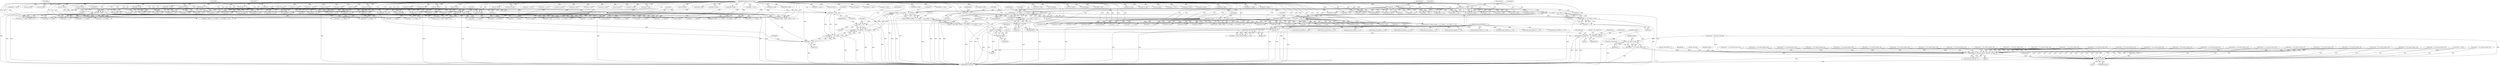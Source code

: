 digraph "0_radare2_f41e941341e44aa86edd4483c4487ec09a074257@API" {
"1001764" [label="(Call,snprintf (str, sizeof (str), \" v%i, string+%i\", vA, vB))"];
"1001720" [label="(Call,vA = (int) buf[1])"];
"1001722" [label="(Call,(int) buf[1])"];
"1000129" [label="(MethodParameterIn,const ut8 *buf)"];
"1001754" [label="(Call,R_ASM_GET_OFFSET (a, 's', vB))"];
"1000127" [label="(MethodParameterIn,RAsm *a)"];
"1001727" [label="(Call,vB = (int) (buf[5] | (buf[4] << 8) | (buf[3] << 16) | (buf[2] << 24)))"];
"1001729" [label="(Call,(int) (buf[5] | (buf[4] << 8) | (buf[3] << 16) | (buf[2] << 24)))"];
"1001731" [label="(Call,buf[5] | (buf[4] << 8) | (buf[3] << 16) | (buf[2] << 24))"];
"1000200" [label="(Call,buf[5] << 8)"];
"1000305" [label="(Call,buf[5] << 8)"];
"1001735" [label="(Call,(buf[4] << 8) | (buf[3] << 16) | (buf[2] << 24))"];
"1001736" [label="(Call,buf[4] << 8)"];
"1000300" [label="(Call,buf[4] | (buf[5] << 8) | (buf[6] << 16) | (buf[7] << 24))"];
"1000304" [label="(Call,(buf[5] << 8) | (buf[6] << 16) | (buf[7] << 24))"];
"1000310" [label="(Call,(buf[6] << 16) | (buf[7] << 24))"];
"1000311" [label="(Call,buf[6] << 16)"];
"1000316" [label="(Call,buf[7] << 24)"];
"1000195" [label="(Call,buf[4] | (buf[5] << 8) | (buf[6] << 16) | (buf[7] << 24))"];
"1000199" [label="(Call,(buf[5] << 8) | (buf[6] << 16) | (buf[7] << 24))"];
"1000205" [label="(Call,(buf[6] << 16) | (buf[7] << 24))"];
"1000206" [label="(Call,buf[6] << 16)"];
"1000211" [label="(Call,buf[7] << 24)"];
"1001741" [label="(Call,(buf[3] << 16) | (buf[2] << 24))"];
"1001742" [label="(Call,buf[3] << 16)"];
"1000187" [label="(Call,buf[3] << 8)"];
"1000250" [label="(Call,buf[3] << 8)"];
"1000292" [label="(Call,buf[3] << 8)"];
"1001747" [label="(Call,buf[2] << 24)"];
"1000183" [label="(Call,buf[2] | (buf[3] << 8))"];
"1000246" [label="(Call,buf[2] | (buf[3] << 8))"];
"1000288" [label="(Call,buf[2] | (buf[3] << 8))"];
"1001775" [label="(Call,r_str_concat (strasm, str))"];
"1001773" [label="(Call,strasm = r_str_concat (strasm, str))"];
"1002136" [label="(Call,strncpy (op->buf_asm, strasm, sizeof (op->buf_asm) - 1))"];
"1002198" [label="(Call,free (strasm))"];
"1001909" [label="(Call,buf[3] << 8)"];
"1001748" [label="(Call,buf[2])"];
"1000769" [label="(Call,strasm = r_str_concat (strasm, str))"];
"1000666" [label="(Call,buf[0] == 0x19)"];
"1000498" [label="(Call,(int) buf[1])"];
"1000195" [label="(Call,buf[4] | (buf[5] << 8) | (buf[6] << 16) | (buf[7] << 24))"];
"1000778" [label="(Call,(int) buf[1])"];
"1000600" [label="(Call,buf[4] << 16)"];
"1000204" [label="(Literal,8)"];
"1001737" [label="(Call,buf[4])"];
"1002198" [label="(Call,free (strasm))"];
"1002135" [label="(Block,)"];
"1002127" [label="(Call,strasm = NULL)"];
"1001306" [label="(Call,buf[4] & 0x0f)"];
"1001258" [label="(Call,buf[3] << 8)"];
"1000897" [label="(Call,strasm = r_str_concat (strasm, str))"];
"1000438" [label="(Call,buf[3] << 8)"];
"1000430" [label="(Call,(int) buf[1])"];
"1001103" [label="(Call,buf[4] & 0x0f)"];
"1001188" [label="(Call,strasm = r_str_concat (strasm, str))"];
"1001777" [label="(Identifier,str)"];
"1000159" [label="(Call,op->buf_asm[0] = 0)"];
"1001198" [label="(Call,(int) buf[1])"];
"1000883" [label="(Call,strasm = r_str_concat (strasm, str))"];
"1000866" [label="(Call,(buf[3] << 8) | buf[2])"];
"1002062" [label="(Call,R_ASM_GET_NAME (a, 'c', vB))"];
"1000489" [label="(Call,strasm = r_str_concat (strasm, str))"];
"1000716" [label="(Call,(llint)buf[3])"];
"1000251" [label="(Call,buf[3])"];
"1001217" [label="(Call,buf[5] << 8)"];
"1000196" [label="(Call,buf[4])"];
"1001158" [label="(Call,buf[5] & 0x0f)"];
"1000724" [label="(Call,(llint)buf[4])"];
"1001109" [label="(Call,buf[4] & 0xf0)"];
"1001789" [label="(Call,(buf[3] << 8) | buf[2])"];
"1000215" [label="(Literal,24)"];
"1000131" [label="(Block,)"];
"1001651" [label="(Call,buf[0] == 0x23)"];
"1001536" [label="(Call,R_ASM_GET_OFFSET (a, 'o', vC))"];
"1001062" [label="(Call,buf[1] & 0x0f)"];
"1000558" [label="(Call,buf[3] << 8)"];
"1000785" [label="(Call,(int) buf[2])"];
"1000212" [label="(Call,buf[7])"];
"1000188" [label="(Call,buf[3])"];
"1002199" [label="(Identifier,strasm)"];
"1000966" [label="(Call,buf[4] << 16)"];
"1001342" [label="(Call,buf[5] & 0x0f)"];
"1001389" [label="(Call,(buf[3] << 8) | buf[2])"];
"1001636" [label="(Call,buf[3] << 8)"];
"1000181" [label="(Call,array_size = buf[2] | (buf[3] << 8))"];
"1002150" [label="(Identifier,op)"];
"1000311" [label="(Call,buf[6] << 16)"];
"1001782" [label="(Call,(int) buf[1])"];
"1001688" [label="(Call,R_ASM_GET_NAME (a, 'f', vC))"];
"1001743" [label="(Call,buf[3])"];
"1000421" [label="(Call,strasm = r_str_concat (strasm, str))"];
"1001619" [label="(Call,buf[1] & 0x0f)"];
"1001440" [label="(Call,buf[0] == 0x22)"];
"1000320" [label="(Literal,24)"];
"1000700" [label="(Call,(int) buf[1])"];
"1000246" [label="(Call,buf[2] | (buf[3] << 8))"];
"1000955" [label="(Call,buf[2] | (buf[3] << 8) | (buf[4] << 16) | (buf[5] << 24))"];
"1001003" [label="(Call,buf[3] << 8 | buf[2])"];
"1001004" [label="(Call,buf[3] << 8)"];
"1002018" [label="(Call,buf[4] & 0xf0)"];
"1000316" [label="(Call,buf[7] << 24)"];
"1001476" [label="(Call,R_ASM_GET_NAME (a, 'f', vB))"];
"1002201" [label="(Identifier,size)"];
"1000463" [label="(Call,buf[3] << 8)"];
"1000594" [label="(Call,buf[3] << 8)"];
"1000309" [label="(Literal,8)"];
"1001720" [label="(Call,vA = (int) buf[1])"];
"1001573" [label="(Call,(int) buf[1])"];
"1001509" [label="(Call,buf[1] & 0x0f)"];
"1000207" [label="(Call,buf[6])"];
"1000247" [label="(Call,buf[2])"];
"1001051" [label="(Call,strasm = r_str_concat (strasm, str))"];
"1001030" [label="(Call,buf[2] | (buf[3] << 8) | (buf[4] << 16) | (buf[5] << 24))"];
"1001740" [label="(Literal,8)"];
"1000289" [label="(Call,buf[2])"];
"1001764" [label="(Call,snprintf (str, sizeof (str), \" v%i, string+%i\", vA, vB))"];
"1000193" [label="(Call,first_key = buf[4] | (buf[5] << 8) | (buf[6] << 16) | (buf[7] << 24))"];
"1001318" [label="(Call,buf[5] & 0x0f)"];
"1000917" [label="(Call,strasm = r_str_concat (strasm, str))"];
"1000909" [label="(Call,buf[3] << 8)"];
"1001763" [label="(Block,)"];
"1001746" [label="(Literal,16)"];
"1001754" [label="(Call,R_ASM_GET_OFFSET (a, 's', vB))"];
"1001969" [label="(Call,buf[5] & 0x0f)"];
"1001756" [label="(Literal,'s')"];
"1000509" [label="(Call,strasm = r_str_concat (strasm, str))"];
"1001635" [label="(Call,(buf[3] << 8) | buf[2])"];
"1002088" [label="(Call,R_ASM_GET_NAME (a, 'm', vB))"];
"1000313" [label="(Identifier,buf)"];
"1002137" [label="(Call,op->buf_asm)"];
"1001348" [label="(Call,buf[5] & 0xf0)"];
"1000944" [label="(Call,strasm = r_str_concat (strasm, str))"];
"1000732" [label="(Call,(llint)buf[5])"];
"1000850" [label="(Call,buf[1] & 0x0f)"];
"1001735" [label="(Call,(buf[4] << 8) | (buf[3] << 16) | (buf[2] << 24))"];
"1001800" [label="(Call,(buf[5] << 8) | buf[4])"];
"1001659" [label="(Call,R_ASM_GET_NAME (a, 'c', vC))"];
"1000636" [label="(Call,strasm = r_str_concat (strasm, str))"];
"1001747" [label="(Call,buf[2] << 24)"];
"1001382" [label="(Call,(int) buf[1])"];
"1001070" [label="(Call,buf[3] << 8)"];
"1001205" [label="(Call,(buf[3] << 8) | buf[2])"];
"1001749" [label="(Identifier,buf)"];
"1000814" [label="(Call,(int) buf[1])"];
"1000805" [label="(Call,strasm = r_str_concat (strasm, str))"];
"1002024" [label="(Call,buf[5] & 0x0f)"];
"1001790" [label="(Call,buf[3] << 8)"];
"1000375" [label="(Call,strasm = strdup (op->buf_asm))"];
"1000474" [label="(Call,buf[5] << 8)"];
"1001926" [label="(Call,buf[4] & 0x0f)"];
"1000304" [label="(Call,(buf[5] << 8) | (buf[6] << 16) | (buf[7] << 24))"];
"1000936" [label="(Call,buf[3] << 8)"];
"1000286" [label="(Call,elem_width = buf[2] | (buf[3] << 8))"];
"1001818" [label="(Call,R_ASM_GET_NAME (a, 'c', vB))"];
"1001722" [label="(Call,(int) buf[1])"];
"1001275" [label="(Call,buf[4] & 0x0f)"];
"1000548" [label="(Call,(int) buf[1])"];
"1000985" [label="(Call,buf[1] & 0x0f)"];
"1000655" [label="(Call,buf[2] << 16)"];
"1002054" [label="(Call,buf[0] == 0x24)"];
"1001646" [label="(Call,buf[0] == 0x20)"];
"1000526" [label="(Call,buf[1] & 0xf0)"];
"1001164" [label="(Call,buf[5] & 0xf0)"];
"1000312" [label="(Call,buf[6])"];
"1000315" [label="(Literal,16)"];
"1001766" [label="(Call,sizeof (str))"];
"1000408" [label="(Call,buf[1] & 0xf0)"];
"1000858" [label="(Call,buf[1] & 0xf0)"];
"1000250" [label="(Call,buf[3] << 8)"];
"1001021" [label="(Call,(int) buf[1])"];
"1001249" [label="(Call,buf[1] & 0xf0)"];
"1001741" [label="(Call,(buf[3] << 16) | (buf[2] << 24))"];
"1001774" [label="(Identifier,strasm)"];
"1001152" [label="(Call,buf[4] & 0xf0)"];
"1001091" [label="(Call,buf[4] & 0x0f)"];
"1000828" [label="(Call,(int) buf[3])"];
"1000191" [label="(Literal,8)"];
"1001768" [label="(Literal,\" v%i, string+%i\")"];
"1001525" [label="(Call,(buf[3]<<8) | buf[2])"];
"1001257" [label="(Call,(buf[3] << 8) | buf[2])"];
"1000926" [label="(Call,(int) buf[1])"];
"1001944" [label="(Call,buf[4] & 0xf0)"];
"1002036" [label="(Call,buf[1] & 0x0f)"];
"1001724" [label="(Call,buf[1])"];
"1001373" [label="(Call,strasm = r_str_concat (strasm, str))"];
"1000206" [label="(Call,buf[6] << 16)"];
"1001721" [label="(Identifier,vA)"];
"1000908" [label="(Call,buf[3] << 8 | buf[2])"];
"1001312" [label="(Call,buf[4] & 0xf0)"];
"1000318" [label="(Identifier,buf)"];
"1000792" [label="(Call,(int) buf[3])"];
"1000611" [label="(Call,buf[0] == 0x17)"];
"1000187" [label="(Call,buf[3] << 8)"];
"1000971" [label="(Call,buf[5] << 24)"];
"1000557" [label="(Call,(buf[3] << 8) | buf[2])"];
"1001999" [label="(Call,buf[5] & 0xf0)"];
"1001293" [label="(Call,buf[4] & 0xf0)"];
"1001981" [label="(Call,buf[4] & 0x0f)"];
"1001776" [label="(Identifier,strasm)"];
"1000473" [label="(Call,(buf[5] << 8) | buf[4])"];
"1000305" [label="(Call,buf[5] << 8)"];
"1000740" [label="(Call,(llint)buf[6])"];
"1001713" [label="(Call,strasm = r_str_concat (strasm, str))"];
"1001041" [label="(Call,buf[4] << 16)"];
"1000292" [label="(Call,buf[3] << 8)"];
"1001069" [label="(Call,(buf[3] << 8) | buf[2])"];
"1001399" [label="(Call,buf[0] == 0x1a)"];
"1001855" [label="(Call,R_ASM_GET_NAME (a, 'm', vB))"];
"1000582" [label="(Call,(int) buf[1])"];
"1000935" [label="(Call,buf[3] << 8 | buf[2])"];
"1000645" [label="(Call,(int) buf[1])"];
"1000976" [label="(Call,strasm = r_str_concat (strasm, str))"];
"1000129" [label="(MethodParameterIn,const ut8 *buf)"];
"1001435" [label="(Call,buf[0] == 0x1f)"];
"1000539" [label="(Call,strasm = r_str_concat (strasm, str))"];
"1000691" [label="(Call,strasm = r_str_concat (strasm, str))"];
"1001757" [label="(Identifier,vB)"];
"1001888" [label="(Call,strasm = r_str_concat (strasm, str))"];
"1001728" [label="(Identifier,vB)"];
"1001957" [label="(Call,buf[4] & 0x0f)"];
"1001993" [label="(Call,buf[5] & 0x0f)"];
"1000200" [label="(Call,buf[5] << 8)"];
"1000993" [label="(Call,buf[1] & 0xf0)"];
"1001769" [label="(Identifier,vA)"];
"1001134" [label="(Call,buf[5] & 0x0f)"];
"1001731" [label="(Call,buf[5] | (buf[4] << 8) | (buf[3] << 16) | (buf[2] << 24))"];
"1002136" [label="(Call,strncpy (op->buf_asm, strasm, sizeof (op->buf_asm) - 1))"];
"1001610" [label="(Call,strasm = r_str_concat (strasm, str))"];
"1001216" [label="(Call,(buf[5] << 8) | buf[4])"];
"1001581" [label="(Call,buf[3] << 8)"];
"1000184" [label="(Call,buf[2])"];
"1001773" [label="(Call,strasm = r_str_concat (strasm, str))"];
"1001517" [label="(Call,buf[1] & 0xf0)"];
"1000244" [label="(Call,array_size = buf[2] | (buf[3] << 8))"];
"1001287" [label="(Call,buf[4] & 0x0f)"];
"1001810" [label="(Call,buf[0] == 0x25)"];
"1001564" [label="(Call,strasm = r_str_concat (strasm, str))"];
"1001801" [label="(Call,buf[5] << 8)"];
"1001237" [label="(Call,strasm = r_str_concat (strasm, str))"];
"1001526" [label="(Call,buf[3]<<8)"];
"1001987" [label="(Call,buf[4] & 0xf0)"];
"1000300" [label="(Call,buf[4] | (buf[5] << 8) | (buf[6] << 16) | (buf[7] << 24))"];
"1001770" [label="(Identifier,vB)"];
"1001736" [label="(Call,buf[4] << 8)"];
"1000960" [label="(Call,buf[3] << 8)"];
"1001580" [label="(Call,(buf[3] << 8) | buf[2])"];
"1000293" [label="(Call,buf[3])"];
"1000867" [label="(Call,buf[3] << 8)"];
"1000453" [label="(Call,strasm = r_str_concat (strasm, str))"];
"1001046" [label="(Call,buf[5] << 24)"];
"1001407" [label="(Call,R_ASM_GET_OFFSET (a, 's', vB))"];
"1000306" [label="(Call,buf[5])"];
"1002202" [label="(MethodReturn,static int)"];
"1000301" [label="(Call,buf[4])"];
"1001775" [label="(Call,r_str_concat (strasm, str))"];
"1001732" [label="(Call,buf[5])"];
"1000208" [label="(Identifier,buf)"];
"1002140" [label="(Identifier,strasm)"];
"1001908" [label="(Call,(buf[3] << 8) | buf[2])"];
"1001963" [label="(Call,buf[4] & 0xf0)"];
"1001752" [label="(Call,offset = R_ASM_GET_OFFSET (a, 's', vB))"];
"1002141" [label="(Call,sizeof (op->buf_asm) - 1)"];
"1000211" [label="(Call,buf[7] << 24)"];
"1001753" [label="(Identifier,offset)"];
"1001742" [label="(Call,buf[3] << 16)"];
"1000394" [label="(Block,)"];
"1000756" [label="(Call,(llint)buf[8])"];
"1001778" [label="(ControlStructure,break;)"];
"1001500" [label="(Call,strasm = r_str_concat (strasm, str))"];
"1000183" [label="(Call,buf[2] | (buf[3] << 8))"];
"1000296" [label="(Literal,8)"];
"1000589" [label="(Call,buf[2] | (buf[3] << 8) | (buf[4] << 16) | (buf[5] << 24))"];
"1000317" [label="(Call,buf[7])"];
"1000352" [label="(Call,strasm = NULL)"];
"1000841" [label="(Call,strasm = r_str_concat (strasm, str))"];
"1000462" [label="(Call,(buf[3] << 8) | buf[2])"];
"1000892" [label="(Call,(char) buf[1])"];
"1001729" [label="(Call,(int) (buf[5] | (buf[4] << 8) | (buf[3] << 16) | (buf[2] << 24)))"];
"1000201" [label="(Call,buf[5])"];
"1000763" [label="(Call,(llint)buf[9])"];
"1000298" [label="(Call,array_size = buf[4] | (buf[5] << 8) | (buf[6] << 16) | (buf[7] << 24))"];
"1001128" [label="(Call,buf[4] & 0xf0)"];
"1000310" [label="(Call,(buf[6] << 16) | (buf[7] << 24))"];
"1001206" [label="(Call,buf[3] << 8)"];
"1001744" [label="(Identifier,buf)"];
"1001765" [label="(Identifier,str)"];
"1002110" [label="(Call,strasm = r_str_concat (strasm, str))"];
"1000437" [label="(Call,(buf[3] << 8) | buf[2])"];
"1001035" [label="(Call,buf[3] << 8)"];
"1000748" [label="(Call,(llint)buf[7])"];
"1000199" [label="(Call,(buf[5] << 8) | (buf[6] << 16) | (buf[7] << 24))"];
"1000205" [label="(Call,(buf[6] << 16) | (buf[7] << 24))"];
"1000605" [label="(Call,buf[5] << 24)"];
"1001012" [label="(Call,strasm = r_str_concat (strasm, str))"];
"1001751" [label="(Literal,24)"];
"1001122" [label="(Call,buf[4] & 0x0f)"];
"1001727" [label="(Call,vB = (int) (buf[5] | (buf[4] << 8) | (buf[3] << 16) | (buf[2] << 24)))"];
"1000660" [label="(Call,buf[3] << 24)"];
"1000210" [label="(Literal,16)"];
"1000573" [label="(Call,strasm = r_str_concat (strasm, str))"];
"1000518" [label="(Call,buf[1] & 0x0f)"];
"1001627" [label="(Call,buf[1] & 0xf0)"];
"1001591" [label="(Call,R_ASM_GET_OFFSET (a, 't', vB))"];
"1000142" [label="(Call,(int) buf[0])"];
"1001429" [label="(Call,buf[0] == 0x1c)"];
"1002030" [label="(Call,buf[5] & 0xf0)"];
"1001330" [label="(Call,buf[4] & 0x0f)"];
"1001900" [label="(Call,buf[1] & 0xf0)"];
"1002012" [label="(Call,buf[4] & 0x0f)"];
"1000127" [label="(MethodParameterIn,RAsm *a)"];
"1000213" [label="(Identifier,buf)"];
"1001755" [label="(Identifier,a)"];
"1001336" [label="(Call,buf[4] & 0xf0)"];
"1000709" [label="(Call,(llint)buf[2])"];
"1001448" [label="(Call,R_ASM_GET_NAME (a, 'c', vB))"];
"1000821" [label="(Call,(int) buf[2])"];
"1000254" [label="(Literal,8)"];
"1001146" [label="(Call,buf[4] & 0x0f)"];
"1001938" [label="(Call,buf[4] & 0x0f)"];
"1001390" [label="(Call,buf[3] << 8)"];
"1000167" [label="(Call,buf[0] == 0x00)"];
"1000400" [label="(Call,buf[1] & 0x0f)"];
"1000288" [label="(Call,buf[2] | (buf[3] << 8))"];
"1001764" -> "1001763"  [label="AST: "];
"1001764" -> "1001770"  [label="CFG: "];
"1001765" -> "1001764"  [label="AST: "];
"1001766" -> "1001764"  [label="AST: "];
"1001768" -> "1001764"  [label="AST: "];
"1001769" -> "1001764"  [label="AST: "];
"1001770" -> "1001764"  [label="AST: "];
"1001774" -> "1001764"  [label="CFG: "];
"1001764" -> "1002202"  [label="DDG: "];
"1001764" -> "1002202"  [label="DDG: "];
"1001764" -> "1002202"  [label="DDG: "];
"1001720" -> "1001764"  [label="DDG: "];
"1001754" -> "1001764"  [label="DDG: "];
"1001764" -> "1001775"  [label="DDG: "];
"1001720" -> "1000394"  [label="AST: "];
"1001720" -> "1001722"  [label="CFG: "];
"1001721" -> "1001720"  [label="AST: "];
"1001722" -> "1001720"  [label="AST: "];
"1001728" -> "1001720"  [label="CFG: "];
"1001720" -> "1002202"  [label="DDG: "];
"1001720" -> "1002202"  [label="DDG: "];
"1001722" -> "1001720"  [label="DDG: "];
"1001722" -> "1001724"  [label="CFG: "];
"1001723" -> "1001722"  [label="AST: "];
"1001724" -> "1001722"  [label="AST: "];
"1001722" -> "1002202"  [label="DDG: "];
"1000129" -> "1001722"  [label="DDG: "];
"1000129" -> "1000126"  [label="AST: "];
"1000129" -> "1002202"  [label="DDG: "];
"1000129" -> "1000142"  [label="DDG: "];
"1000129" -> "1000167"  [label="DDG: "];
"1000129" -> "1000183"  [label="DDG: "];
"1000129" -> "1000187"  [label="DDG: "];
"1000129" -> "1000195"  [label="DDG: "];
"1000129" -> "1000200"  [label="DDG: "];
"1000129" -> "1000206"  [label="DDG: "];
"1000129" -> "1000211"  [label="DDG: "];
"1000129" -> "1000246"  [label="DDG: "];
"1000129" -> "1000250"  [label="DDG: "];
"1000129" -> "1000288"  [label="DDG: "];
"1000129" -> "1000292"  [label="DDG: "];
"1000129" -> "1000300"  [label="DDG: "];
"1000129" -> "1000305"  [label="DDG: "];
"1000129" -> "1000311"  [label="DDG: "];
"1000129" -> "1000316"  [label="DDG: "];
"1000129" -> "1000400"  [label="DDG: "];
"1000129" -> "1000408"  [label="DDG: "];
"1000129" -> "1000430"  [label="DDG: "];
"1000129" -> "1000438"  [label="DDG: "];
"1000129" -> "1000437"  [label="DDG: "];
"1000129" -> "1000463"  [label="DDG: "];
"1000129" -> "1000462"  [label="DDG: "];
"1000129" -> "1000474"  [label="DDG: "];
"1000129" -> "1000473"  [label="DDG: "];
"1000129" -> "1000498"  [label="DDG: "];
"1000129" -> "1000518"  [label="DDG: "];
"1000129" -> "1000526"  [label="DDG: "];
"1000129" -> "1000548"  [label="DDG: "];
"1000129" -> "1000558"  [label="DDG: "];
"1000129" -> "1000557"  [label="DDG: "];
"1000129" -> "1000582"  [label="DDG: "];
"1000129" -> "1000589"  [label="DDG: "];
"1000129" -> "1000594"  [label="DDG: "];
"1000129" -> "1000600"  [label="DDG: "];
"1000129" -> "1000605"  [label="DDG: "];
"1000129" -> "1000611"  [label="DDG: "];
"1000129" -> "1000645"  [label="DDG: "];
"1000129" -> "1000655"  [label="DDG: "];
"1000129" -> "1000660"  [label="DDG: "];
"1000129" -> "1000666"  [label="DDG: "];
"1000129" -> "1000700"  [label="DDG: "];
"1000129" -> "1000709"  [label="DDG: "];
"1000129" -> "1000716"  [label="DDG: "];
"1000129" -> "1000724"  [label="DDG: "];
"1000129" -> "1000732"  [label="DDG: "];
"1000129" -> "1000740"  [label="DDG: "];
"1000129" -> "1000748"  [label="DDG: "];
"1000129" -> "1000756"  [label="DDG: "];
"1000129" -> "1000763"  [label="DDG: "];
"1000129" -> "1000778"  [label="DDG: "];
"1000129" -> "1000785"  [label="DDG: "];
"1000129" -> "1000792"  [label="DDG: "];
"1000129" -> "1000814"  [label="DDG: "];
"1000129" -> "1000821"  [label="DDG: "];
"1000129" -> "1000828"  [label="DDG: "];
"1000129" -> "1000850"  [label="DDG: "];
"1000129" -> "1000858"  [label="DDG: "];
"1000129" -> "1000867"  [label="DDG: "];
"1000129" -> "1000866"  [label="DDG: "];
"1000129" -> "1000892"  [label="DDG: "];
"1000129" -> "1000909"  [label="DDG: "];
"1000129" -> "1000908"  [label="DDG: "];
"1000129" -> "1000926"  [label="DDG: "];
"1000129" -> "1000936"  [label="DDG: "];
"1000129" -> "1000935"  [label="DDG: "];
"1000129" -> "1000955"  [label="DDG: "];
"1000129" -> "1000960"  [label="DDG: "];
"1000129" -> "1000966"  [label="DDG: "];
"1000129" -> "1000971"  [label="DDG: "];
"1000129" -> "1000985"  [label="DDG: "];
"1000129" -> "1000993"  [label="DDG: "];
"1000129" -> "1001004"  [label="DDG: "];
"1000129" -> "1001003"  [label="DDG: "];
"1000129" -> "1001021"  [label="DDG: "];
"1000129" -> "1001030"  [label="DDG: "];
"1000129" -> "1001035"  [label="DDG: "];
"1000129" -> "1001041"  [label="DDG: "];
"1000129" -> "1001046"  [label="DDG: "];
"1000129" -> "1001062"  [label="DDG: "];
"1000129" -> "1001070"  [label="DDG: "];
"1000129" -> "1001069"  [label="DDG: "];
"1000129" -> "1001091"  [label="DDG: "];
"1000129" -> "1001103"  [label="DDG: "];
"1000129" -> "1001109"  [label="DDG: "];
"1000129" -> "1001122"  [label="DDG: "];
"1000129" -> "1001128"  [label="DDG: "];
"1000129" -> "1001134"  [label="DDG: "];
"1000129" -> "1001146"  [label="DDG: "];
"1000129" -> "1001152"  [label="DDG: "];
"1000129" -> "1001158"  [label="DDG: "];
"1000129" -> "1001164"  [label="DDG: "];
"1000129" -> "1001198"  [label="DDG: "];
"1000129" -> "1001206"  [label="DDG: "];
"1000129" -> "1001205"  [label="DDG: "];
"1000129" -> "1001217"  [label="DDG: "];
"1000129" -> "1001216"  [label="DDG: "];
"1000129" -> "1001249"  [label="DDG: "];
"1000129" -> "1001258"  [label="DDG: "];
"1000129" -> "1001257"  [label="DDG: "];
"1000129" -> "1001275"  [label="DDG: "];
"1000129" -> "1001287"  [label="DDG: "];
"1000129" -> "1001293"  [label="DDG: "];
"1000129" -> "1001306"  [label="DDG: "];
"1000129" -> "1001312"  [label="DDG: "];
"1000129" -> "1001318"  [label="DDG: "];
"1000129" -> "1001330"  [label="DDG: "];
"1000129" -> "1001336"  [label="DDG: "];
"1000129" -> "1001342"  [label="DDG: "];
"1000129" -> "1001348"  [label="DDG: "];
"1000129" -> "1001382"  [label="DDG: "];
"1000129" -> "1001390"  [label="DDG: "];
"1000129" -> "1001389"  [label="DDG: "];
"1000129" -> "1001399"  [label="DDG: "];
"1000129" -> "1001429"  [label="DDG: "];
"1000129" -> "1001435"  [label="DDG: "];
"1000129" -> "1001440"  [label="DDG: "];
"1000129" -> "1001509"  [label="DDG: "];
"1000129" -> "1001517"  [label="DDG: "];
"1000129" -> "1001526"  [label="DDG: "];
"1000129" -> "1001525"  [label="DDG: "];
"1000129" -> "1001573"  [label="DDG: "];
"1000129" -> "1001581"  [label="DDG: "];
"1000129" -> "1001580"  [label="DDG: "];
"1000129" -> "1001619"  [label="DDG: "];
"1000129" -> "1001627"  [label="DDG: "];
"1000129" -> "1001636"  [label="DDG: "];
"1000129" -> "1001635"  [label="DDG: "];
"1000129" -> "1001646"  [label="DDG: "];
"1000129" -> "1001651"  [label="DDG: "];
"1000129" -> "1001731"  [label="DDG: "];
"1000129" -> "1001736"  [label="DDG: "];
"1000129" -> "1001742"  [label="DDG: "];
"1000129" -> "1001747"  [label="DDG: "];
"1000129" -> "1001782"  [label="DDG: "];
"1000129" -> "1001790"  [label="DDG: "];
"1000129" -> "1001789"  [label="DDG: "];
"1000129" -> "1001801"  [label="DDG: "];
"1000129" -> "1001800"  [label="DDG: "];
"1000129" -> "1001810"  [label="DDG: "];
"1000129" -> "1001900"  [label="DDG: "];
"1000129" -> "1001909"  [label="DDG: "];
"1000129" -> "1001908"  [label="DDG: "];
"1000129" -> "1001926"  [label="DDG: "];
"1000129" -> "1001938"  [label="DDG: "];
"1000129" -> "1001944"  [label="DDG: "];
"1000129" -> "1001957"  [label="DDG: "];
"1000129" -> "1001963"  [label="DDG: "];
"1000129" -> "1001969"  [label="DDG: "];
"1000129" -> "1001981"  [label="DDG: "];
"1000129" -> "1001987"  [label="DDG: "];
"1000129" -> "1001993"  [label="DDG: "];
"1000129" -> "1001999"  [label="DDG: "];
"1000129" -> "1002012"  [label="DDG: "];
"1000129" -> "1002018"  [label="DDG: "];
"1000129" -> "1002024"  [label="DDG: "];
"1000129" -> "1002030"  [label="DDG: "];
"1000129" -> "1002036"  [label="DDG: "];
"1000129" -> "1002054"  [label="DDG: "];
"1001754" -> "1001752"  [label="AST: "];
"1001754" -> "1001757"  [label="CFG: "];
"1001755" -> "1001754"  [label="AST: "];
"1001756" -> "1001754"  [label="AST: "];
"1001757" -> "1001754"  [label="AST: "];
"1001752" -> "1001754"  [label="CFG: "];
"1001754" -> "1002202"  [label="DDG: "];
"1001754" -> "1002202"  [label="DDG: "];
"1001754" -> "1001752"  [label="DDG: "];
"1001754" -> "1001752"  [label="DDG: "];
"1001754" -> "1001752"  [label="DDG: "];
"1000127" -> "1001754"  [label="DDG: "];
"1001727" -> "1001754"  [label="DDG: "];
"1000127" -> "1000126"  [label="AST: "];
"1000127" -> "1002202"  [label="DDG: "];
"1000127" -> "1001407"  [label="DDG: "];
"1000127" -> "1001448"  [label="DDG: "];
"1000127" -> "1001476"  [label="DDG: "];
"1000127" -> "1001536"  [label="DDG: "];
"1000127" -> "1001591"  [label="DDG: "];
"1000127" -> "1001659"  [label="DDG: "];
"1000127" -> "1001688"  [label="DDG: "];
"1000127" -> "1001818"  [label="DDG: "];
"1000127" -> "1001855"  [label="DDG: "];
"1000127" -> "1002062"  [label="DDG: "];
"1000127" -> "1002088"  [label="DDG: "];
"1001727" -> "1000394"  [label="AST: "];
"1001727" -> "1001729"  [label="CFG: "];
"1001728" -> "1001727"  [label="AST: "];
"1001729" -> "1001727"  [label="AST: "];
"1001753" -> "1001727"  [label="CFG: "];
"1001727" -> "1002202"  [label="DDG: "];
"1001729" -> "1001727"  [label="DDG: "];
"1001729" -> "1001731"  [label="CFG: "];
"1001730" -> "1001729"  [label="AST: "];
"1001731" -> "1001729"  [label="AST: "];
"1001729" -> "1002202"  [label="DDG: "];
"1001731" -> "1001729"  [label="DDG: "];
"1001731" -> "1001729"  [label="DDG: "];
"1001731" -> "1001735"  [label="CFG: "];
"1001732" -> "1001731"  [label="AST: "];
"1001735" -> "1001731"  [label="AST: "];
"1001731" -> "1002202"  [label="DDG: "];
"1001731" -> "1002202"  [label="DDG: "];
"1000200" -> "1001731"  [label="DDG: "];
"1000305" -> "1001731"  [label="DDG: "];
"1001735" -> "1001731"  [label="DDG: "];
"1001735" -> "1001731"  [label="DDG: "];
"1000200" -> "1000199"  [label="AST: "];
"1000200" -> "1000204"  [label="CFG: "];
"1000201" -> "1000200"  [label="AST: "];
"1000204" -> "1000200"  [label="AST: "];
"1000208" -> "1000200"  [label="CFG: "];
"1000200" -> "1002202"  [label="DDG: "];
"1000200" -> "1000199"  [label="DDG: "];
"1000200" -> "1000199"  [label="DDG: "];
"1000200" -> "1000474"  [label="DDG: "];
"1000200" -> "1000605"  [label="DDG: "];
"1000200" -> "1000732"  [label="DDG: "];
"1000200" -> "1000971"  [label="DDG: "];
"1000200" -> "1001046"  [label="DDG: "];
"1000200" -> "1001134"  [label="DDG: "];
"1000200" -> "1001158"  [label="DDG: "];
"1000200" -> "1001217"  [label="DDG: "];
"1000200" -> "1001318"  [label="DDG: "];
"1000200" -> "1001342"  [label="DDG: "];
"1000200" -> "1001801"  [label="DDG: "];
"1000200" -> "1001969"  [label="DDG: "];
"1000200" -> "1001993"  [label="DDG: "];
"1000200" -> "1002024"  [label="DDG: "];
"1000305" -> "1000304"  [label="AST: "];
"1000305" -> "1000309"  [label="CFG: "];
"1000306" -> "1000305"  [label="AST: "];
"1000309" -> "1000305"  [label="AST: "];
"1000313" -> "1000305"  [label="CFG: "];
"1000305" -> "1002202"  [label="DDG: "];
"1000305" -> "1000304"  [label="DDG: "];
"1000305" -> "1000304"  [label="DDG: "];
"1000305" -> "1000474"  [label="DDG: "];
"1000305" -> "1000605"  [label="DDG: "];
"1000305" -> "1000732"  [label="DDG: "];
"1000305" -> "1000971"  [label="DDG: "];
"1000305" -> "1001046"  [label="DDG: "];
"1000305" -> "1001134"  [label="DDG: "];
"1000305" -> "1001158"  [label="DDG: "];
"1000305" -> "1001217"  [label="DDG: "];
"1000305" -> "1001318"  [label="DDG: "];
"1000305" -> "1001342"  [label="DDG: "];
"1000305" -> "1001801"  [label="DDG: "];
"1000305" -> "1001969"  [label="DDG: "];
"1000305" -> "1001993"  [label="DDG: "];
"1000305" -> "1002024"  [label="DDG: "];
"1001735" -> "1001741"  [label="CFG: "];
"1001736" -> "1001735"  [label="AST: "];
"1001741" -> "1001735"  [label="AST: "];
"1001735" -> "1002202"  [label="DDG: "];
"1001735" -> "1002202"  [label="DDG: "];
"1001736" -> "1001735"  [label="DDG: "];
"1001736" -> "1001735"  [label="DDG: "];
"1001741" -> "1001735"  [label="DDG: "];
"1001741" -> "1001735"  [label="DDG: "];
"1001736" -> "1001740"  [label="CFG: "];
"1001737" -> "1001736"  [label="AST: "];
"1001740" -> "1001736"  [label="AST: "];
"1001744" -> "1001736"  [label="CFG: "];
"1001736" -> "1002202"  [label="DDG: "];
"1000300" -> "1001736"  [label="DDG: "];
"1000195" -> "1001736"  [label="DDG: "];
"1000300" -> "1000298"  [label="AST: "];
"1000300" -> "1000304"  [label="CFG: "];
"1000301" -> "1000300"  [label="AST: "];
"1000304" -> "1000300"  [label="AST: "];
"1000298" -> "1000300"  [label="CFG: "];
"1000300" -> "1002202"  [label="DDG: "];
"1000300" -> "1002202"  [label="DDG: "];
"1000300" -> "1000298"  [label="DDG: "];
"1000300" -> "1000298"  [label="DDG: "];
"1000304" -> "1000300"  [label="DDG: "];
"1000304" -> "1000300"  [label="DDG: "];
"1000300" -> "1000473"  [label="DDG: "];
"1000300" -> "1000600"  [label="DDG: "];
"1000300" -> "1000724"  [label="DDG: "];
"1000300" -> "1000966"  [label="DDG: "];
"1000300" -> "1001041"  [label="DDG: "];
"1000300" -> "1001091"  [label="DDG: "];
"1000300" -> "1001103"  [label="DDG: "];
"1000300" -> "1001122"  [label="DDG: "];
"1000300" -> "1001146"  [label="DDG: "];
"1000300" -> "1001216"  [label="DDG: "];
"1000300" -> "1001275"  [label="DDG: "];
"1000300" -> "1001287"  [label="DDG: "];
"1000300" -> "1001306"  [label="DDG: "];
"1000300" -> "1001330"  [label="DDG: "];
"1000300" -> "1001800"  [label="DDG: "];
"1000300" -> "1001926"  [label="DDG: "];
"1000300" -> "1001938"  [label="DDG: "];
"1000300" -> "1001957"  [label="DDG: "];
"1000300" -> "1001981"  [label="DDG: "];
"1000300" -> "1002012"  [label="DDG: "];
"1000304" -> "1000310"  [label="CFG: "];
"1000310" -> "1000304"  [label="AST: "];
"1000304" -> "1002202"  [label="DDG: "];
"1000304" -> "1002202"  [label="DDG: "];
"1000310" -> "1000304"  [label="DDG: "];
"1000310" -> "1000304"  [label="DDG: "];
"1000310" -> "1000316"  [label="CFG: "];
"1000311" -> "1000310"  [label="AST: "];
"1000316" -> "1000310"  [label="AST: "];
"1000310" -> "1002202"  [label="DDG: "];
"1000310" -> "1002202"  [label="DDG: "];
"1000311" -> "1000310"  [label="DDG: "];
"1000311" -> "1000310"  [label="DDG: "];
"1000316" -> "1000310"  [label="DDG: "];
"1000316" -> "1000310"  [label="DDG: "];
"1000311" -> "1000315"  [label="CFG: "];
"1000312" -> "1000311"  [label="AST: "];
"1000315" -> "1000311"  [label="AST: "];
"1000318" -> "1000311"  [label="CFG: "];
"1000311" -> "1002202"  [label="DDG: "];
"1000311" -> "1000740"  [label="DDG: "];
"1000316" -> "1000320"  [label="CFG: "];
"1000317" -> "1000316"  [label="AST: "];
"1000320" -> "1000316"  [label="AST: "];
"1000316" -> "1002202"  [label="DDG: "];
"1000316" -> "1000748"  [label="DDG: "];
"1000195" -> "1000193"  [label="AST: "];
"1000195" -> "1000199"  [label="CFG: "];
"1000196" -> "1000195"  [label="AST: "];
"1000199" -> "1000195"  [label="AST: "];
"1000193" -> "1000195"  [label="CFG: "];
"1000195" -> "1002202"  [label="DDG: "];
"1000195" -> "1002202"  [label="DDG: "];
"1000195" -> "1000193"  [label="DDG: "];
"1000195" -> "1000193"  [label="DDG: "];
"1000199" -> "1000195"  [label="DDG: "];
"1000199" -> "1000195"  [label="DDG: "];
"1000195" -> "1000473"  [label="DDG: "];
"1000195" -> "1000600"  [label="DDG: "];
"1000195" -> "1000724"  [label="DDG: "];
"1000195" -> "1000966"  [label="DDG: "];
"1000195" -> "1001041"  [label="DDG: "];
"1000195" -> "1001091"  [label="DDG: "];
"1000195" -> "1001103"  [label="DDG: "];
"1000195" -> "1001122"  [label="DDG: "];
"1000195" -> "1001146"  [label="DDG: "];
"1000195" -> "1001216"  [label="DDG: "];
"1000195" -> "1001275"  [label="DDG: "];
"1000195" -> "1001287"  [label="DDG: "];
"1000195" -> "1001306"  [label="DDG: "];
"1000195" -> "1001330"  [label="DDG: "];
"1000195" -> "1001800"  [label="DDG: "];
"1000195" -> "1001926"  [label="DDG: "];
"1000195" -> "1001938"  [label="DDG: "];
"1000195" -> "1001957"  [label="DDG: "];
"1000195" -> "1001981"  [label="DDG: "];
"1000195" -> "1002012"  [label="DDG: "];
"1000199" -> "1000205"  [label="CFG: "];
"1000205" -> "1000199"  [label="AST: "];
"1000199" -> "1002202"  [label="DDG: "];
"1000199" -> "1002202"  [label="DDG: "];
"1000205" -> "1000199"  [label="DDG: "];
"1000205" -> "1000199"  [label="DDG: "];
"1000205" -> "1000211"  [label="CFG: "];
"1000206" -> "1000205"  [label="AST: "];
"1000211" -> "1000205"  [label="AST: "];
"1000205" -> "1002202"  [label="DDG: "];
"1000205" -> "1002202"  [label="DDG: "];
"1000206" -> "1000205"  [label="DDG: "];
"1000206" -> "1000205"  [label="DDG: "];
"1000211" -> "1000205"  [label="DDG: "];
"1000211" -> "1000205"  [label="DDG: "];
"1000206" -> "1000210"  [label="CFG: "];
"1000207" -> "1000206"  [label="AST: "];
"1000210" -> "1000206"  [label="AST: "];
"1000213" -> "1000206"  [label="CFG: "];
"1000206" -> "1002202"  [label="DDG: "];
"1000206" -> "1000740"  [label="DDG: "];
"1000211" -> "1000215"  [label="CFG: "];
"1000212" -> "1000211"  [label="AST: "];
"1000215" -> "1000211"  [label="AST: "];
"1000211" -> "1002202"  [label="DDG: "];
"1000211" -> "1000748"  [label="DDG: "];
"1001741" -> "1001747"  [label="CFG: "];
"1001742" -> "1001741"  [label="AST: "];
"1001747" -> "1001741"  [label="AST: "];
"1001741" -> "1002202"  [label="DDG: "];
"1001741" -> "1002202"  [label="DDG: "];
"1001742" -> "1001741"  [label="DDG: "];
"1001742" -> "1001741"  [label="DDG: "];
"1001747" -> "1001741"  [label="DDG: "];
"1001747" -> "1001741"  [label="DDG: "];
"1001742" -> "1001746"  [label="CFG: "];
"1001743" -> "1001742"  [label="AST: "];
"1001746" -> "1001742"  [label="AST: "];
"1001749" -> "1001742"  [label="CFG: "];
"1001742" -> "1002202"  [label="DDG: "];
"1000187" -> "1001742"  [label="DDG: "];
"1000250" -> "1001742"  [label="DDG: "];
"1000292" -> "1001742"  [label="DDG: "];
"1000187" -> "1000183"  [label="AST: "];
"1000187" -> "1000191"  [label="CFG: "];
"1000188" -> "1000187"  [label="AST: "];
"1000191" -> "1000187"  [label="AST: "];
"1000183" -> "1000187"  [label="CFG: "];
"1000187" -> "1002202"  [label="DDG: "];
"1000187" -> "1000183"  [label="DDG: "];
"1000187" -> "1000183"  [label="DDG: "];
"1000187" -> "1000438"  [label="DDG: "];
"1000187" -> "1000463"  [label="DDG: "];
"1000187" -> "1000558"  [label="DDG: "];
"1000187" -> "1000594"  [label="DDG: "];
"1000187" -> "1000660"  [label="DDG: "];
"1000187" -> "1000716"  [label="DDG: "];
"1000187" -> "1000792"  [label="DDG: "];
"1000187" -> "1000828"  [label="DDG: "];
"1000187" -> "1000867"  [label="DDG: "];
"1000187" -> "1000909"  [label="DDG: "];
"1000187" -> "1000936"  [label="DDG: "];
"1000187" -> "1000960"  [label="DDG: "];
"1000187" -> "1001004"  [label="DDG: "];
"1000187" -> "1001035"  [label="DDG: "];
"1000187" -> "1001070"  [label="DDG: "];
"1000187" -> "1001206"  [label="DDG: "];
"1000187" -> "1001258"  [label="DDG: "];
"1000187" -> "1001390"  [label="DDG: "];
"1000187" -> "1001526"  [label="DDG: "];
"1000187" -> "1001581"  [label="DDG: "];
"1000187" -> "1001636"  [label="DDG: "];
"1000187" -> "1001790"  [label="DDG: "];
"1000187" -> "1001909"  [label="DDG: "];
"1000250" -> "1000246"  [label="AST: "];
"1000250" -> "1000254"  [label="CFG: "];
"1000251" -> "1000250"  [label="AST: "];
"1000254" -> "1000250"  [label="AST: "];
"1000246" -> "1000250"  [label="CFG: "];
"1000250" -> "1002202"  [label="DDG: "];
"1000250" -> "1000246"  [label="DDG: "];
"1000250" -> "1000246"  [label="DDG: "];
"1000250" -> "1000438"  [label="DDG: "];
"1000250" -> "1000463"  [label="DDG: "];
"1000250" -> "1000558"  [label="DDG: "];
"1000250" -> "1000594"  [label="DDG: "];
"1000250" -> "1000660"  [label="DDG: "];
"1000250" -> "1000716"  [label="DDG: "];
"1000250" -> "1000792"  [label="DDG: "];
"1000250" -> "1000828"  [label="DDG: "];
"1000250" -> "1000867"  [label="DDG: "];
"1000250" -> "1000909"  [label="DDG: "];
"1000250" -> "1000936"  [label="DDG: "];
"1000250" -> "1000960"  [label="DDG: "];
"1000250" -> "1001004"  [label="DDG: "];
"1000250" -> "1001035"  [label="DDG: "];
"1000250" -> "1001070"  [label="DDG: "];
"1000250" -> "1001206"  [label="DDG: "];
"1000250" -> "1001258"  [label="DDG: "];
"1000250" -> "1001390"  [label="DDG: "];
"1000250" -> "1001526"  [label="DDG: "];
"1000250" -> "1001581"  [label="DDG: "];
"1000250" -> "1001636"  [label="DDG: "];
"1000250" -> "1001790"  [label="DDG: "];
"1000250" -> "1001909"  [label="DDG: "];
"1000292" -> "1000288"  [label="AST: "];
"1000292" -> "1000296"  [label="CFG: "];
"1000293" -> "1000292"  [label="AST: "];
"1000296" -> "1000292"  [label="AST: "];
"1000288" -> "1000292"  [label="CFG: "];
"1000292" -> "1002202"  [label="DDG: "];
"1000292" -> "1000288"  [label="DDG: "];
"1000292" -> "1000288"  [label="DDG: "];
"1000292" -> "1000438"  [label="DDG: "];
"1000292" -> "1000463"  [label="DDG: "];
"1000292" -> "1000558"  [label="DDG: "];
"1000292" -> "1000594"  [label="DDG: "];
"1000292" -> "1000660"  [label="DDG: "];
"1000292" -> "1000716"  [label="DDG: "];
"1000292" -> "1000792"  [label="DDG: "];
"1000292" -> "1000828"  [label="DDG: "];
"1000292" -> "1000867"  [label="DDG: "];
"1000292" -> "1000909"  [label="DDG: "];
"1000292" -> "1000936"  [label="DDG: "];
"1000292" -> "1000960"  [label="DDG: "];
"1000292" -> "1001004"  [label="DDG: "];
"1000292" -> "1001035"  [label="DDG: "];
"1000292" -> "1001070"  [label="DDG: "];
"1000292" -> "1001206"  [label="DDG: "];
"1000292" -> "1001258"  [label="DDG: "];
"1000292" -> "1001390"  [label="DDG: "];
"1000292" -> "1001526"  [label="DDG: "];
"1000292" -> "1001581"  [label="DDG: "];
"1000292" -> "1001636"  [label="DDG: "];
"1000292" -> "1001790"  [label="DDG: "];
"1000292" -> "1001909"  [label="DDG: "];
"1001747" -> "1001751"  [label="CFG: "];
"1001748" -> "1001747"  [label="AST: "];
"1001751" -> "1001747"  [label="AST: "];
"1001747" -> "1002202"  [label="DDG: "];
"1000183" -> "1001747"  [label="DDG: "];
"1000246" -> "1001747"  [label="DDG: "];
"1000288" -> "1001747"  [label="DDG: "];
"1000183" -> "1000181"  [label="AST: "];
"1000184" -> "1000183"  [label="AST: "];
"1000181" -> "1000183"  [label="CFG: "];
"1000183" -> "1002202"  [label="DDG: "];
"1000183" -> "1002202"  [label="DDG: "];
"1000183" -> "1000181"  [label="DDG: "];
"1000183" -> "1000181"  [label="DDG: "];
"1000183" -> "1000437"  [label="DDG: "];
"1000183" -> "1000462"  [label="DDG: "];
"1000183" -> "1000557"  [label="DDG: "];
"1000183" -> "1000589"  [label="DDG: "];
"1000183" -> "1000655"  [label="DDG: "];
"1000183" -> "1000709"  [label="DDG: "];
"1000183" -> "1000785"  [label="DDG: "];
"1000183" -> "1000821"  [label="DDG: "];
"1000183" -> "1000866"  [label="DDG: "];
"1000183" -> "1000908"  [label="DDG: "];
"1000183" -> "1000935"  [label="DDG: "];
"1000183" -> "1000955"  [label="DDG: "];
"1000183" -> "1001003"  [label="DDG: "];
"1000183" -> "1001030"  [label="DDG: "];
"1000183" -> "1001069"  [label="DDG: "];
"1000183" -> "1001205"  [label="DDG: "];
"1000183" -> "1001257"  [label="DDG: "];
"1000183" -> "1001389"  [label="DDG: "];
"1000183" -> "1001525"  [label="DDG: "];
"1000183" -> "1001580"  [label="DDG: "];
"1000183" -> "1001635"  [label="DDG: "];
"1000183" -> "1001789"  [label="DDG: "];
"1000183" -> "1001908"  [label="DDG: "];
"1000246" -> "1000244"  [label="AST: "];
"1000247" -> "1000246"  [label="AST: "];
"1000244" -> "1000246"  [label="CFG: "];
"1000246" -> "1002202"  [label="DDG: "];
"1000246" -> "1002202"  [label="DDG: "];
"1000246" -> "1000244"  [label="DDG: "];
"1000246" -> "1000244"  [label="DDG: "];
"1000246" -> "1000437"  [label="DDG: "];
"1000246" -> "1000462"  [label="DDG: "];
"1000246" -> "1000557"  [label="DDG: "];
"1000246" -> "1000589"  [label="DDG: "];
"1000246" -> "1000655"  [label="DDG: "];
"1000246" -> "1000709"  [label="DDG: "];
"1000246" -> "1000785"  [label="DDG: "];
"1000246" -> "1000821"  [label="DDG: "];
"1000246" -> "1000866"  [label="DDG: "];
"1000246" -> "1000908"  [label="DDG: "];
"1000246" -> "1000935"  [label="DDG: "];
"1000246" -> "1000955"  [label="DDG: "];
"1000246" -> "1001003"  [label="DDG: "];
"1000246" -> "1001030"  [label="DDG: "];
"1000246" -> "1001069"  [label="DDG: "];
"1000246" -> "1001205"  [label="DDG: "];
"1000246" -> "1001257"  [label="DDG: "];
"1000246" -> "1001389"  [label="DDG: "];
"1000246" -> "1001525"  [label="DDG: "];
"1000246" -> "1001580"  [label="DDG: "];
"1000246" -> "1001635"  [label="DDG: "];
"1000246" -> "1001789"  [label="DDG: "];
"1000246" -> "1001908"  [label="DDG: "];
"1000288" -> "1000286"  [label="AST: "];
"1000289" -> "1000288"  [label="AST: "];
"1000286" -> "1000288"  [label="CFG: "];
"1000288" -> "1002202"  [label="DDG: "];
"1000288" -> "1002202"  [label="DDG: "];
"1000288" -> "1000286"  [label="DDG: "];
"1000288" -> "1000286"  [label="DDG: "];
"1000288" -> "1000437"  [label="DDG: "];
"1000288" -> "1000462"  [label="DDG: "];
"1000288" -> "1000557"  [label="DDG: "];
"1000288" -> "1000589"  [label="DDG: "];
"1000288" -> "1000655"  [label="DDG: "];
"1000288" -> "1000709"  [label="DDG: "];
"1000288" -> "1000785"  [label="DDG: "];
"1000288" -> "1000821"  [label="DDG: "];
"1000288" -> "1000866"  [label="DDG: "];
"1000288" -> "1000908"  [label="DDG: "];
"1000288" -> "1000935"  [label="DDG: "];
"1000288" -> "1000955"  [label="DDG: "];
"1000288" -> "1001003"  [label="DDG: "];
"1000288" -> "1001030"  [label="DDG: "];
"1000288" -> "1001069"  [label="DDG: "];
"1000288" -> "1001205"  [label="DDG: "];
"1000288" -> "1001257"  [label="DDG: "];
"1000288" -> "1001389"  [label="DDG: "];
"1000288" -> "1001525"  [label="DDG: "];
"1000288" -> "1001580"  [label="DDG: "];
"1000288" -> "1001635"  [label="DDG: "];
"1000288" -> "1001789"  [label="DDG: "];
"1000288" -> "1001908"  [label="DDG: "];
"1001775" -> "1001773"  [label="AST: "];
"1001775" -> "1001777"  [label="CFG: "];
"1001776" -> "1001775"  [label="AST: "];
"1001777" -> "1001775"  [label="AST: "];
"1001773" -> "1001775"  [label="CFG: "];
"1001775" -> "1002202"  [label="DDG: "];
"1001775" -> "1001773"  [label="DDG: "];
"1001775" -> "1001773"  [label="DDG: "];
"1000375" -> "1001775"  [label="DDG: "];
"1001773" -> "1000394"  [label="AST: "];
"1001774" -> "1001773"  [label="AST: "];
"1001778" -> "1001773"  [label="CFG: "];
"1001773" -> "1002202"  [label="DDG: "];
"1001773" -> "1002136"  [label="DDG: "];
"1001773" -> "1002198"  [label="DDG: "];
"1002136" -> "1002135"  [label="AST: "];
"1002136" -> "1002141"  [label="CFG: "];
"1002137" -> "1002136"  [label="AST: "];
"1002140" -> "1002136"  [label="AST: "];
"1002141" -> "1002136"  [label="AST: "];
"1002150" -> "1002136"  [label="CFG: "];
"1002136" -> "1002202"  [label="DDG: "];
"1000159" -> "1002136"  [label="DDG: "];
"1000539" -> "1002136"  [label="DDG: "];
"1000375" -> "1002136"  [label="DDG: "];
"1002110" -> "1002136"  [label="DDG: "];
"1000917" -> "1002136"  [label="DDG: "];
"1000883" -> "1002136"  [label="DDG: "];
"1001188" -> "1002136"  [label="DDG: "];
"1000976" -> "1002136"  [label="DDG: "];
"1000897" -> "1002136"  [label="DDG: "];
"1000841" -> "1002136"  [label="DDG: "];
"1000489" -> "1002136"  [label="DDG: "];
"1001051" -> "1002136"  [label="DDG: "];
"1001888" -> "1002136"  [label="DDG: "];
"1000805" -> "1002136"  [label="DDG: "];
"1001237" -> "1002136"  [label="DDG: "];
"1000636" -> "1002136"  [label="DDG: "];
"1001610" -> "1002136"  [label="DDG: "];
"1002127" -> "1002136"  [label="DDG: "];
"1000769" -> "1002136"  [label="DDG: "];
"1000421" -> "1002136"  [label="DDG: "];
"1001564" -> "1002136"  [label="DDG: "];
"1000573" -> "1002136"  [label="DDG: "];
"1000944" -> "1002136"  [label="DDG: "];
"1001012" -> "1002136"  [label="DDG: "];
"1001713" -> "1002136"  [label="DDG: "];
"1001373" -> "1002136"  [label="DDG: "];
"1000691" -> "1002136"  [label="DDG: "];
"1000509" -> "1002136"  [label="DDG: "];
"1001500" -> "1002136"  [label="DDG: "];
"1000453" -> "1002136"  [label="DDG: "];
"1002141" -> "1002136"  [label="DDG: "];
"1002136" -> "1002198"  [label="DDG: "];
"1002198" -> "1000131"  [label="AST: "];
"1002198" -> "1002199"  [label="CFG: "];
"1002199" -> "1002198"  [label="AST: "];
"1002201" -> "1002198"  [label="CFG: "];
"1002198" -> "1002202"  [label="DDG: "];
"1000539" -> "1002198"  [label="DDG: "];
"1000375" -> "1002198"  [label="DDG: "];
"1002110" -> "1002198"  [label="DDG: "];
"1000917" -> "1002198"  [label="DDG: "];
"1000883" -> "1002198"  [label="DDG: "];
"1001188" -> "1002198"  [label="DDG: "];
"1000976" -> "1002198"  [label="DDG: "];
"1000897" -> "1002198"  [label="DDG: "];
"1000841" -> "1002198"  [label="DDG: "];
"1000489" -> "1002198"  [label="DDG: "];
"1001051" -> "1002198"  [label="DDG: "];
"1001888" -> "1002198"  [label="DDG: "];
"1000805" -> "1002198"  [label="DDG: "];
"1001237" -> "1002198"  [label="DDG: "];
"1000636" -> "1002198"  [label="DDG: "];
"1001610" -> "1002198"  [label="DDG: "];
"1000352" -> "1002198"  [label="DDG: "];
"1002127" -> "1002198"  [label="DDG: "];
"1000769" -> "1002198"  [label="DDG: "];
"1000421" -> "1002198"  [label="DDG: "];
"1001564" -> "1002198"  [label="DDG: "];
"1000573" -> "1002198"  [label="DDG: "];
"1000944" -> "1002198"  [label="DDG: "];
"1001012" -> "1002198"  [label="DDG: "];
"1001713" -> "1002198"  [label="DDG: "];
"1001373" -> "1002198"  [label="DDG: "];
"1000691" -> "1002198"  [label="DDG: "];
"1000509" -> "1002198"  [label="DDG: "];
"1001500" -> "1002198"  [label="DDG: "];
"1000453" -> "1002198"  [label="DDG: "];
}
